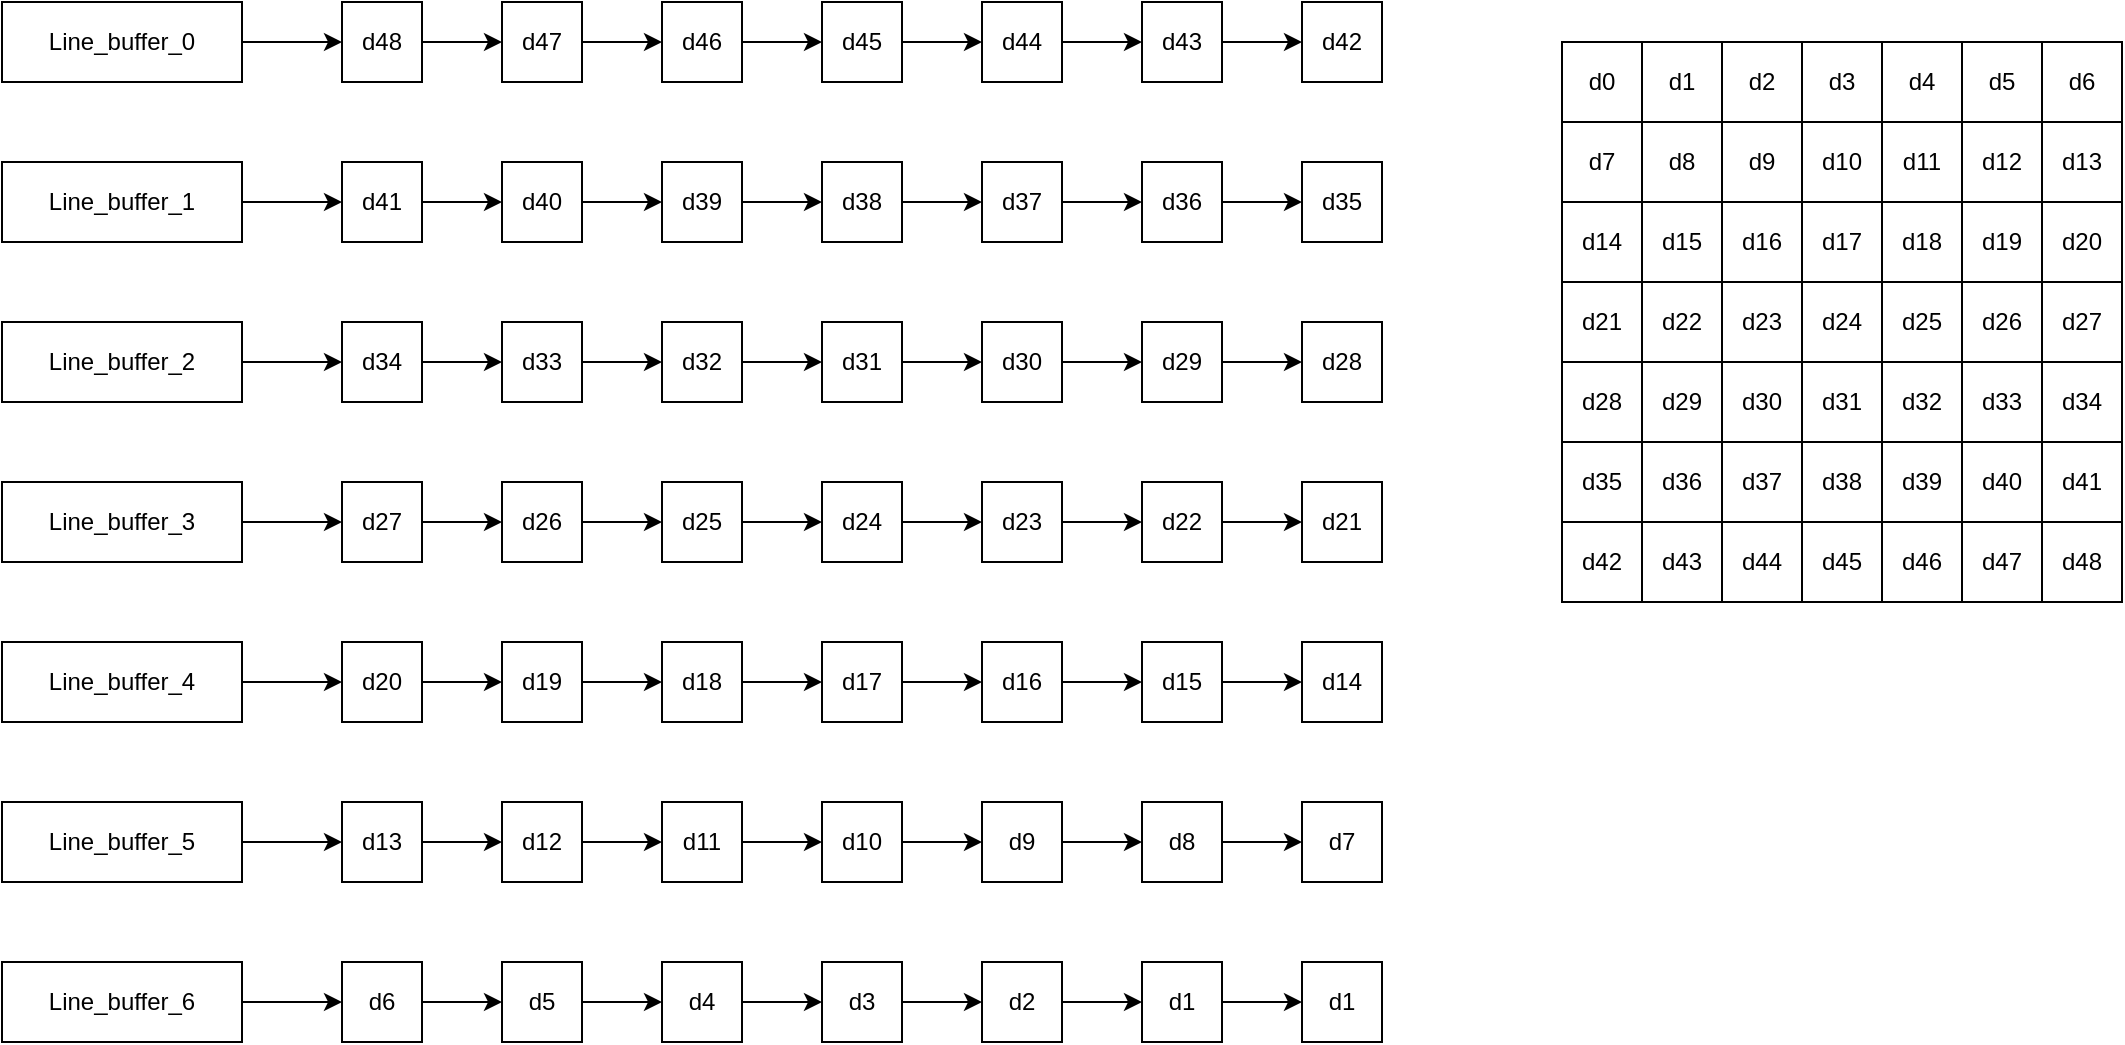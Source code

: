 <mxfile version="24.9.2">
  <diagram name="Page-1" id="skQ6Bqla_CH4Cx-famLH">
    <mxGraphModel dx="1686" dy="715" grid="1" gridSize="10" guides="1" tooltips="1" connect="1" arrows="1" fold="1" page="1" pageScale="1" pageWidth="850" pageHeight="1100" math="0" shadow="0">
      <root>
        <mxCell id="0" />
        <mxCell id="1" parent="0" />
        <mxCell id="QPa2e-_EbMcNQabbTF7_-1" value="Line_buffer_0" style="rounded=0;whiteSpace=wrap;html=1;" parent="1" vertex="1">
          <mxGeometry x="230" y="360" width="120" height="40" as="geometry" />
        </mxCell>
        <mxCell id="QPa2e-_EbMcNQabbTF7_-2" value="Line_buffer_1" style="rounded=0;whiteSpace=wrap;html=1;" parent="1" vertex="1">
          <mxGeometry x="230" y="440" width="120" height="40" as="geometry" />
        </mxCell>
        <mxCell id="QPa2e-_EbMcNQabbTF7_-40" value="d48" style="rounded=0;whiteSpace=wrap;html=1;" parent="1" vertex="1">
          <mxGeometry x="400" y="360" width="40" height="40" as="geometry" />
        </mxCell>
        <mxCell id="QPa2e-_EbMcNQabbTF7_-41" value="" style="endArrow=classic;html=1;rounded=0;exitX=1;exitY=0.5;exitDx=0;exitDy=0;" parent="1" source="QPa2e-_EbMcNQabbTF7_-40" edge="1">
          <mxGeometry width="50" height="50" relative="1" as="geometry">
            <mxPoint x="460" y="380" as="sourcePoint" />
            <mxPoint x="480" y="380" as="targetPoint" />
          </mxGeometry>
        </mxCell>
        <mxCell id="QPa2e-_EbMcNQabbTF7_-45" value="" style="endArrow=classic;html=1;rounded=0;exitX=1;exitY=0.5;exitDx=0;exitDy=0;entryX=0;entryY=0.5;entryDx=0;entryDy=0;" parent="1" source="QPa2e-_EbMcNQabbTF7_-1" target="QPa2e-_EbMcNQabbTF7_-40" edge="1">
          <mxGeometry width="50" height="50" relative="1" as="geometry">
            <mxPoint x="600" y="510" as="sourcePoint" />
            <mxPoint x="650" y="460" as="targetPoint" />
          </mxGeometry>
        </mxCell>
        <mxCell id="QPa2e-_EbMcNQabbTF7_-53" value="Line_buffer_2" style="rounded=0;whiteSpace=wrap;html=1;" parent="1" vertex="1">
          <mxGeometry x="230" y="520" width="120" height="40" as="geometry" />
        </mxCell>
        <mxCell id="QPa2e-_EbMcNQabbTF7_-60" value="Line_buffer_3" style="rounded=0;whiteSpace=wrap;html=1;" parent="1" vertex="1">
          <mxGeometry x="230" y="600" width="120" height="40" as="geometry" />
        </mxCell>
        <mxCell id="QPa2e-_EbMcNQabbTF7_-74" value="Line_buffer_4" style="rounded=0;whiteSpace=wrap;html=1;" parent="1" vertex="1">
          <mxGeometry x="230" y="680" width="120" height="40" as="geometry" />
        </mxCell>
        <mxCell id="QPa2e-_EbMcNQabbTF7_-81" value="Line_buffer_5" style="rounded=0;whiteSpace=wrap;html=1;" parent="1" vertex="1">
          <mxGeometry x="230" y="760" width="120" height="40" as="geometry" />
        </mxCell>
        <mxCell id="QPa2e-_EbMcNQabbTF7_-88" value="Line_buffer_6" style="rounded=0;whiteSpace=wrap;html=1;" parent="1" vertex="1">
          <mxGeometry x="230" y="840" width="120" height="40" as="geometry" />
        </mxCell>
        <mxCell id="QPa2e-_EbMcNQabbTF7_-102" value="d47" style="rounded=0;whiteSpace=wrap;html=1;" parent="1" vertex="1">
          <mxGeometry x="480" y="360" width="40" height="40" as="geometry" />
        </mxCell>
        <mxCell id="QPa2e-_EbMcNQabbTF7_-103" value="" style="endArrow=classic;html=1;rounded=0;exitX=1;exitY=0.5;exitDx=0;exitDy=0;" parent="1" edge="1">
          <mxGeometry width="50" height="50" relative="1" as="geometry">
            <mxPoint x="520" y="380" as="sourcePoint" />
            <mxPoint x="560" y="380" as="targetPoint" />
          </mxGeometry>
        </mxCell>
        <mxCell id="QPa2e-_EbMcNQabbTF7_-104" value="d46" style="rounded=0;whiteSpace=wrap;html=1;" parent="1" vertex="1">
          <mxGeometry x="560" y="360" width="40" height="40" as="geometry" />
        </mxCell>
        <mxCell id="QPa2e-_EbMcNQabbTF7_-107" value="" style="endArrow=classic;html=1;rounded=0;exitX=1;exitY=0.5;exitDx=0;exitDy=0;" parent="1" edge="1">
          <mxGeometry width="50" height="50" relative="1" as="geometry">
            <mxPoint x="600" y="380" as="sourcePoint" />
            <mxPoint x="640" y="380" as="targetPoint" />
          </mxGeometry>
        </mxCell>
        <mxCell id="QPa2e-_EbMcNQabbTF7_-108" value="d45" style="rounded=0;whiteSpace=wrap;html=1;" parent="1" vertex="1">
          <mxGeometry x="640" y="360" width="40" height="40" as="geometry" />
        </mxCell>
        <mxCell id="QPa2e-_EbMcNQabbTF7_-109" value="" style="endArrow=classic;html=1;rounded=0;exitX=1;exitY=0.5;exitDx=0;exitDy=0;" parent="1" edge="1">
          <mxGeometry width="50" height="50" relative="1" as="geometry">
            <mxPoint x="680" y="380" as="sourcePoint" />
            <mxPoint x="720" y="380" as="targetPoint" />
          </mxGeometry>
        </mxCell>
        <mxCell id="QPa2e-_EbMcNQabbTF7_-110" value="d44" style="rounded=0;whiteSpace=wrap;html=1;" parent="1" vertex="1">
          <mxGeometry x="720" y="360" width="40" height="40" as="geometry" />
        </mxCell>
        <mxCell id="QPa2e-_EbMcNQabbTF7_-111" value="" style="endArrow=classic;html=1;rounded=0;exitX=1;exitY=0.5;exitDx=0;exitDy=0;" parent="1" edge="1">
          <mxGeometry width="50" height="50" relative="1" as="geometry">
            <mxPoint x="760" y="380" as="sourcePoint" />
            <mxPoint x="800" y="380" as="targetPoint" />
          </mxGeometry>
        </mxCell>
        <mxCell id="QPa2e-_EbMcNQabbTF7_-112" value="d43" style="rounded=0;whiteSpace=wrap;html=1;" parent="1" vertex="1">
          <mxGeometry x="800" y="360" width="40" height="40" as="geometry" />
        </mxCell>
        <mxCell id="QPa2e-_EbMcNQabbTF7_-113" value="" style="endArrow=classic;html=1;rounded=0;exitX=1;exitY=0.5;exitDx=0;exitDy=0;" parent="1" edge="1">
          <mxGeometry width="50" height="50" relative="1" as="geometry">
            <mxPoint x="840" y="380" as="sourcePoint" />
            <mxPoint x="880" y="380" as="targetPoint" />
          </mxGeometry>
        </mxCell>
        <mxCell id="QPa2e-_EbMcNQabbTF7_-114" value="d42" style="rounded=0;whiteSpace=wrap;html=1;" parent="1" vertex="1">
          <mxGeometry x="880" y="360" width="40" height="40" as="geometry" />
        </mxCell>
        <mxCell id="QPa2e-_EbMcNQabbTF7_-117" value="d41" style="rounded=0;whiteSpace=wrap;html=1;" parent="1" vertex="1">
          <mxGeometry x="400" y="440" width="40" height="40" as="geometry" />
        </mxCell>
        <mxCell id="QPa2e-_EbMcNQabbTF7_-118" value="" style="endArrow=classic;html=1;rounded=0;exitX=1;exitY=0.5;exitDx=0;exitDy=0;" parent="1" source="QPa2e-_EbMcNQabbTF7_-117" edge="1">
          <mxGeometry width="50" height="50" relative="1" as="geometry">
            <mxPoint x="460" y="460" as="sourcePoint" />
            <mxPoint x="480" y="460" as="targetPoint" />
          </mxGeometry>
        </mxCell>
        <mxCell id="QPa2e-_EbMcNQabbTF7_-119" value="" style="endArrow=classic;html=1;rounded=0;exitX=1;exitY=0.5;exitDx=0;exitDy=0;entryX=0;entryY=0.5;entryDx=0;entryDy=0;" parent="1" target="QPa2e-_EbMcNQabbTF7_-117" edge="1">
          <mxGeometry width="50" height="50" relative="1" as="geometry">
            <mxPoint x="350" y="460" as="sourcePoint" />
            <mxPoint x="650" y="540" as="targetPoint" />
          </mxGeometry>
        </mxCell>
        <mxCell id="QPa2e-_EbMcNQabbTF7_-120" value="d40" style="rounded=0;whiteSpace=wrap;html=1;" parent="1" vertex="1">
          <mxGeometry x="480" y="440" width="40" height="40" as="geometry" />
        </mxCell>
        <mxCell id="QPa2e-_EbMcNQabbTF7_-121" value="" style="endArrow=classic;html=1;rounded=0;exitX=1;exitY=0.5;exitDx=0;exitDy=0;" parent="1" edge="1">
          <mxGeometry width="50" height="50" relative="1" as="geometry">
            <mxPoint x="520" y="460" as="sourcePoint" />
            <mxPoint x="560" y="460" as="targetPoint" />
          </mxGeometry>
        </mxCell>
        <mxCell id="QPa2e-_EbMcNQabbTF7_-122" value="d39" style="rounded=0;whiteSpace=wrap;html=1;" parent="1" vertex="1">
          <mxGeometry x="560" y="440" width="40" height="40" as="geometry" />
        </mxCell>
        <mxCell id="QPa2e-_EbMcNQabbTF7_-123" value="" style="endArrow=classic;html=1;rounded=0;exitX=1;exitY=0.5;exitDx=0;exitDy=0;" parent="1" edge="1">
          <mxGeometry width="50" height="50" relative="1" as="geometry">
            <mxPoint x="600" y="460" as="sourcePoint" />
            <mxPoint x="640" y="460" as="targetPoint" />
          </mxGeometry>
        </mxCell>
        <mxCell id="QPa2e-_EbMcNQabbTF7_-124" value="d38" style="rounded=0;whiteSpace=wrap;html=1;" parent="1" vertex="1">
          <mxGeometry x="640" y="440" width="40" height="40" as="geometry" />
        </mxCell>
        <mxCell id="QPa2e-_EbMcNQabbTF7_-125" value="" style="endArrow=classic;html=1;rounded=0;exitX=1;exitY=0.5;exitDx=0;exitDy=0;" parent="1" edge="1">
          <mxGeometry width="50" height="50" relative="1" as="geometry">
            <mxPoint x="680" y="460" as="sourcePoint" />
            <mxPoint x="720" y="460" as="targetPoint" />
          </mxGeometry>
        </mxCell>
        <mxCell id="QPa2e-_EbMcNQabbTF7_-126" value="d37" style="rounded=0;whiteSpace=wrap;html=1;" parent="1" vertex="1">
          <mxGeometry x="720" y="440" width="40" height="40" as="geometry" />
        </mxCell>
        <mxCell id="QPa2e-_EbMcNQabbTF7_-127" value="" style="endArrow=classic;html=1;rounded=0;exitX=1;exitY=0.5;exitDx=0;exitDy=0;" parent="1" edge="1">
          <mxGeometry width="50" height="50" relative="1" as="geometry">
            <mxPoint x="760" y="460" as="sourcePoint" />
            <mxPoint x="800" y="460" as="targetPoint" />
          </mxGeometry>
        </mxCell>
        <mxCell id="QPa2e-_EbMcNQabbTF7_-128" value="d36" style="rounded=0;whiteSpace=wrap;html=1;" parent="1" vertex="1">
          <mxGeometry x="800" y="440" width="40" height="40" as="geometry" />
        </mxCell>
        <mxCell id="QPa2e-_EbMcNQabbTF7_-129" value="" style="endArrow=classic;html=1;rounded=0;exitX=1;exitY=0.5;exitDx=0;exitDy=0;" parent="1" edge="1">
          <mxGeometry width="50" height="50" relative="1" as="geometry">
            <mxPoint x="840" y="460" as="sourcePoint" />
            <mxPoint x="880" y="460" as="targetPoint" />
          </mxGeometry>
        </mxCell>
        <mxCell id="QPa2e-_EbMcNQabbTF7_-130" value="d35" style="rounded=0;whiteSpace=wrap;html=1;" parent="1" vertex="1">
          <mxGeometry x="880" y="440" width="40" height="40" as="geometry" />
        </mxCell>
        <mxCell id="QPa2e-_EbMcNQabbTF7_-131" value="d34" style="rounded=0;whiteSpace=wrap;html=1;" parent="1" vertex="1">
          <mxGeometry x="400" y="520" width="40" height="40" as="geometry" />
        </mxCell>
        <mxCell id="QPa2e-_EbMcNQabbTF7_-132" value="" style="endArrow=classic;html=1;rounded=0;exitX=1;exitY=0.5;exitDx=0;exitDy=0;" parent="1" source="QPa2e-_EbMcNQabbTF7_-131" edge="1">
          <mxGeometry width="50" height="50" relative="1" as="geometry">
            <mxPoint x="460" y="540" as="sourcePoint" />
            <mxPoint x="480" y="540" as="targetPoint" />
          </mxGeometry>
        </mxCell>
        <mxCell id="QPa2e-_EbMcNQabbTF7_-133" value="" style="endArrow=classic;html=1;rounded=0;exitX=1;exitY=0.5;exitDx=0;exitDy=0;entryX=0;entryY=0.5;entryDx=0;entryDy=0;" parent="1" target="QPa2e-_EbMcNQabbTF7_-131" edge="1">
          <mxGeometry width="50" height="50" relative="1" as="geometry">
            <mxPoint x="350" y="540" as="sourcePoint" />
            <mxPoint x="650" y="620" as="targetPoint" />
          </mxGeometry>
        </mxCell>
        <mxCell id="QPa2e-_EbMcNQabbTF7_-134" value="d33" style="rounded=0;whiteSpace=wrap;html=1;" parent="1" vertex="1">
          <mxGeometry x="480" y="520" width="40" height="40" as="geometry" />
        </mxCell>
        <mxCell id="QPa2e-_EbMcNQabbTF7_-135" value="" style="endArrow=classic;html=1;rounded=0;exitX=1;exitY=0.5;exitDx=0;exitDy=0;" parent="1" edge="1">
          <mxGeometry width="50" height="50" relative="1" as="geometry">
            <mxPoint x="520" y="540" as="sourcePoint" />
            <mxPoint x="560" y="540" as="targetPoint" />
          </mxGeometry>
        </mxCell>
        <mxCell id="QPa2e-_EbMcNQabbTF7_-136" value="d32" style="rounded=0;whiteSpace=wrap;html=1;" parent="1" vertex="1">
          <mxGeometry x="560" y="520" width="40" height="40" as="geometry" />
        </mxCell>
        <mxCell id="QPa2e-_EbMcNQabbTF7_-137" value="" style="endArrow=classic;html=1;rounded=0;exitX=1;exitY=0.5;exitDx=0;exitDy=0;" parent="1" edge="1">
          <mxGeometry width="50" height="50" relative="1" as="geometry">
            <mxPoint x="600" y="540" as="sourcePoint" />
            <mxPoint x="640" y="540" as="targetPoint" />
          </mxGeometry>
        </mxCell>
        <mxCell id="QPa2e-_EbMcNQabbTF7_-138" value="d31" style="rounded=0;whiteSpace=wrap;html=1;" parent="1" vertex="1">
          <mxGeometry x="640" y="520" width="40" height="40" as="geometry" />
        </mxCell>
        <mxCell id="QPa2e-_EbMcNQabbTF7_-139" value="" style="endArrow=classic;html=1;rounded=0;exitX=1;exitY=0.5;exitDx=0;exitDy=0;" parent="1" edge="1">
          <mxGeometry width="50" height="50" relative="1" as="geometry">
            <mxPoint x="680" y="540" as="sourcePoint" />
            <mxPoint x="720" y="540" as="targetPoint" />
          </mxGeometry>
        </mxCell>
        <mxCell id="QPa2e-_EbMcNQabbTF7_-140" value="d30" style="rounded=0;whiteSpace=wrap;html=1;" parent="1" vertex="1">
          <mxGeometry x="720" y="520" width="40" height="40" as="geometry" />
        </mxCell>
        <mxCell id="QPa2e-_EbMcNQabbTF7_-141" value="" style="endArrow=classic;html=1;rounded=0;exitX=1;exitY=0.5;exitDx=0;exitDy=0;" parent="1" edge="1">
          <mxGeometry width="50" height="50" relative="1" as="geometry">
            <mxPoint x="760" y="540" as="sourcePoint" />
            <mxPoint x="800" y="540" as="targetPoint" />
          </mxGeometry>
        </mxCell>
        <mxCell id="QPa2e-_EbMcNQabbTF7_-142" value="d29" style="rounded=0;whiteSpace=wrap;html=1;" parent="1" vertex="1">
          <mxGeometry x="800" y="520" width="40" height="40" as="geometry" />
        </mxCell>
        <mxCell id="QPa2e-_EbMcNQabbTF7_-143" value="" style="endArrow=classic;html=1;rounded=0;exitX=1;exitY=0.5;exitDx=0;exitDy=0;" parent="1" edge="1">
          <mxGeometry width="50" height="50" relative="1" as="geometry">
            <mxPoint x="840" y="540" as="sourcePoint" />
            <mxPoint x="880" y="540" as="targetPoint" />
          </mxGeometry>
        </mxCell>
        <mxCell id="QPa2e-_EbMcNQabbTF7_-144" value="d28" style="rounded=0;whiteSpace=wrap;html=1;" parent="1" vertex="1">
          <mxGeometry x="880" y="520" width="40" height="40" as="geometry" />
        </mxCell>
        <mxCell id="QPa2e-_EbMcNQabbTF7_-145" value="d27" style="rounded=0;whiteSpace=wrap;html=1;" parent="1" vertex="1">
          <mxGeometry x="400" y="600" width="40" height="40" as="geometry" />
        </mxCell>
        <mxCell id="QPa2e-_EbMcNQabbTF7_-146" value="" style="endArrow=classic;html=1;rounded=0;exitX=1;exitY=0.5;exitDx=0;exitDy=0;" parent="1" source="QPa2e-_EbMcNQabbTF7_-145" edge="1">
          <mxGeometry width="50" height="50" relative="1" as="geometry">
            <mxPoint x="460" y="620" as="sourcePoint" />
            <mxPoint x="480" y="620" as="targetPoint" />
          </mxGeometry>
        </mxCell>
        <mxCell id="QPa2e-_EbMcNQabbTF7_-147" value="" style="endArrow=classic;html=1;rounded=0;exitX=1;exitY=0.5;exitDx=0;exitDy=0;entryX=0;entryY=0.5;entryDx=0;entryDy=0;" parent="1" target="QPa2e-_EbMcNQabbTF7_-145" edge="1">
          <mxGeometry width="50" height="50" relative="1" as="geometry">
            <mxPoint x="350" y="620" as="sourcePoint" />
            <mxPoint x="650" y="700" as="targetPoint" />
          </mxGeometry>
        </mxCell>
        <mxCell id="QPa2e-_EbMcNQabbTF7_-148" value="d26" style="rounded=0;whiteSpace=wrap;html=1;" parent="1" vertex="1">
          <mxGeometry x="480" y="600" width="40" height="40" as="geometry" />
        </mxCell>
        <mxCell id="QPa2e-_EbMcNQabbTF7_-149" value="" style="endArrow=classic;html=1;rounded=0;exitX=1;exitY=0.5;exitDx=0;exitDy=0;" parent="1" edge="1">
          <mxGeometry width="50" height="50" relative="1" as="geometry">
            <mxPoint x="520" y="620" as="sourcePoint" />
            <mxPoint x="560" y="620" as="targetPoint" />
          </mxGeometry>
        </mxCell>
        <mxCell id="QPa2e-_EbMcNQabbTF7_-150" value="d25" style="rounded=0;whiteSpace=wrap;html=1;" parent="1" vertex="1">
          <mxGeometry x="560" y="600" width="40" height="40" as="geometry" />
        </mxCell>
        <mxCell id="QPa2e-_EbMcNQabbTF7_-151" value="" style="endArrow=classic;html=1;rounded=0;exitX=1;exitY=0.5;exitDx=0;exitDy=0;" parent="1" edge="1">
          <mxGeometry width="50" height="50" relative="1" as="geometry">
            <mxPoint x="600" y="620" as="sourcePoint" />
            <mxPoint x="640" y="620" as="targetPoint" />
          </mxGeometry>
        </mxCell>
        <mxCell id="QPa2e-_EbMcNQabbTF7_-152" value="d24" style="rounded=0;whiteSpace=wrap;html=1;" parent="1" vertex="1">
          <mxGeometry x="640" y="600" width="40" height="40" as="geometry" />
        </mxCell>
        <mxCell id="QPa2e-_EbMcNQabbTF7_-153" value="" style="endArrow=classic;html=1;rounded=0;exitX=1;exitY=0.5;exitDx=0;exitDy=0;" parent="1" edge="1">
          <mxGeometry width="50" height="50" relative="1" as="geometry">
            <mxPoint x="680" y="620" as="sourcePoint" />
            <mxPoint x="720" y="620" as="targetPoint" />
          </mxGeometry>
        </mxCell>
        <mxCell id="QPa2e-_EbMcNQabbTF7_-154" value="d23" style="rounded=0;whiteSpace=wrap;html=1;" parent="1" vertex="1">
          <mxGeometry x="720" y="600" width="40" height="40" as="geometry" />
        </mxCell>
        <mxCell id="QPa2e-_EbMcNQabbTF7_-155" value="" style="endArrow=classic;html=1;rounded=0;exitX=1;exitY=0.5;exitDx=0;exitDy=0;" parent="1" edge="1">
          <mxGeometry width="50" height="50" relative="1" as="geometry">
            <mxPoint x="760" y="620" as="sourcePoint" />
            <mxPoint x="800" y="620" as="targetPoint" />
          </mxGeometry>
        </mxCell>
        <mxCell id="QPa2e-_EbMcNQabbTF7_-156" value="d22" style="rounded=0;whiteSpace=wrap;html=1;" parent="1" vertex="1">
          <mxGeometry x="800" y="600" width="40" height="40" as="geometry" />
        </mxCell>
        <mxCell id="QPa2e-_EbMcNQabbTF7_-157" value="" style="endArrow=classic;html=1;rounded=0;exitX=1;exitY=0.5;exitDx=0;exitDy=0;" parent="1" edge="1">
          <mxGeometry width="50" height="50" relative="1" as="geometry">
            <mxPoint x="840" y="620" as="sourcePoint" />
            <mxPoint x="880" y="620" as="targetPoint" />
          </mxGeometry>
        </mxCell>
        <mxCell id="QPa2e-_EbMcNQabbTF7_-158" value="d21" style="rounded=0;whiteSpace=wrap;html=1;" parent="1" vertex="1">
          <mxGeometry x="880" y="600" width="40" height="40" as="geometry" />
        </mxCell>
        <mxCell id="QPa2e-_EbMcNQabbTF7_-159" value="d20" style="rounded=0;whiteSpace=wrap;html=1;" parent="1" vertex="1">
          <mxGeometry x="400" y="680" width="40" height="40" as="geometry" />
        </mxCell>
        <mxCell id="QPa2e-_EbMcNQabbTF7_-160" value="" style="endArrow=classic;html=1;rounded=0;exitX=1;exitY=0.5;exitDx=0;exitDy=0;" parent="1" source="QPa2e-_EbMcNQabbTF7_-159" edge="1">
          <mxGeometry width="50" height="50" relative="1" as="geometry">
            <mxPoint x="460" y="700" as="sourcePoint" />
            <mxPoint x="480" y="700" as="targetPoint" />
          </mxGeometry>
        </mxCell>
        <mxCell id="QPa2e-_EbMcNQabbTF7_-161" value="" style="endArrow=classic;html=1;rounded=0;exitX=1;exitY=0.5;exitDx=0;exitDy=0;entryX=0;entryY=0.5;entryDx=0;entryDy=0;" parent="1" target="QPa2e-_EbMcNQabbTF7_-159" edge="1">
          <mxGeometry width="50" height="50" relative="1" as="geometry">
            <mxPoint x="350" y="700" as="sourcePoint" />
            <mxPoint x="650" y="780" as="targetPoint" />
          </mxGeometry>
        </mxCell>
        <mxCell id="QPa2e-_EbMcNQabbTF7_-162" value="d19" style="rounded=0;whiteSpace=wrap;html=1;" parent="1" vertex="1">
          <mxGeometry x="480" y="680" width="40" height="40" as="geometry" />
        </mxCell>
        <mxCell id="QPa2e-_EbMcNQabbTF7_-163" value="" style="endArrow=classic;html=1;rounded=0;exitX=1;exitY=0.5;exitDx=0;exitDy=0;" parent="1" edge="1">
          <mxGeometry width="50" height="50" relative="1" as="geometry">
            <mxPoint x="520" y="700" as="sourcePoint" />
            <mxPoint x="560" y="700" as="targetPoint" />
          </mxGeometry>
        </mxCell>
        <mxCell id="QPa2e-_EbMcNQabbTF7_-164" value="d18" style="rounded=0;whiteSpace=wrap;html=1;" parent="1" vertex="1">
          <mxGeometry x="560" y="680" width="40" height="40" as="geometry" />
        </mxCell>
        <mxCell id="QPa2e-_EbMcNQabbTF7_-165" value="" style="endArrow=classic;html=1;rounded=0;exitX=1;exitY=0.5;exitDx=0;exitDy=0;" parent="1" edge="1">
          <mxGeometry width="50" height="50" relative="1" as="geometry">
            <mxPoint x="600" y="700" as="sourcePoint" />
            <mxPoint x="640" y="700" as="targetPoint" />
          </mxGeometry>
        </mxCell>
        <mxCell id="QPa2e-_EbMcNQabbTF7_-166" value="d17" style="rounded=0;whiteSpace=wrap;html=1;" parent="1" vertex="1">
          <mxGeometry x="640" y="680" width="40" height="40" as="geometry" />
        </mxCell>
        <mxCell id="QPa2e-_EbMcNQabbTF7_-167" value="" style="endArrow=classic;html=1;rounded=0;exitX=1;exitY=0.5;exitDx=0;exitDy=0;" parent="1" edge="1">
          <mxGeometry width="50" height="50" relative="1" as="geometry">
            <mxPoint x="680" y="700" as="sourcePoint" />
            <mxPoint x="720" y="700" as="targetPoint" />
          </mxGeometry>
        </mxCell>
        <mxCell id="QPa2e-_EbMcNQabbTF7_-168" value="d16" style="rounded=0;whiteSpace=wrap;html=1;" parent="1" vertex="1">
          <mxGeometry x="720" y="680" width="40" height="40" as="geometry" />
        </mxCell>
        <mxCell id="QPa2e-_EbMcNQabbTF7_-169" value="" style="endArrow=classic;html=1;rounded=0;exitX=1;exitY=0.5;exitDx=0;exitDy=0;" parent="1" edge="1">
          <mxGeometry width="50" height="50" relative="1" as="geometry">
            <mxPoint x="760" y="700" as="sourcePoint" />
            <mxPoint x="800" y="700" as="targetPoint" />
          </mxGeometry>
        </mxCell>
        <mxCell id="QPa2e-_EbMcNQabbTF7_-170" value="d15" style="rounded=0;whiteSpace=wrap;html=1;" parent="1" vertex="1">
          <mxGeometry x="800" y="680" width="40" height="40" as="geometry" />
        </mxCell>
        <mxCell id="QPa2e-_EbMcNQabbTF7_-171" value="" style="endArrow=classic;html=1;rounded=0;exitX=1;exitY=0.5;exitDx=0;exitDy=0;" parent="1" edge="1">
          <mxGeometry width="50" height="50" relative="1" as="geometry">
            <mxPoint x="840" y="700" as="sourcePoint" />
            <mxPoint x="880" y="700" as="targetPoint" />
          </mxGeometry>
        </mxCell>
        <mxCell id="QPa2e-_EbMcNQabbTF7_-172" value="d14" style="rounded=0;whiteSpace=wrap;html=1;" parent="1" vertex="1">
          <mxGeometry x="880" y="680" width="40" height="40" as="geometry" />
        </mxCell>
        <mxCell id="QPa2e-_EbMcNQabbTF7_-173" value="d13" style="rounded=0;whiteSpace=wrap;html=1;" parent="1" vertex="1">
          <mxGeometry x="400" y="760" width="40" height="40" as="geometry" />
        </mxCell>
        <mxCell id="QPa2e-_EbMcNQabbTF7_-174" value="" style="endArrow=classic;html=1;rounded=0;exitX=1;exitY=0.5;exitDx=0;exitDy=0;" parent="1" source="QPa2e-_EbMcNQabbTF7_-173" edge="1">
          <mxGeometry width="50" height="50" relative="1" as="geometry">
            <mxPoint x="460" y="780" as="sourcePoint" />
            <mxPoint x="480" y="780" as="targetPoint" />
          </mxGeometry>
        </mxCell>
        <mxCell id="QPa2e-_EbMcNQabbTF7_-175" value="" style="endArrow=classic;html=1;rounded=0;exitX=1;exitY=0.5;exitDx=0;exitDy=0;entryX=0;entryY=0.5;entryDx=0;entryDy=0;" parent="1" target="QPa2e-_EbMcNQabbTF7_-173" edge="1">
          <mxGeometry width="50" height="50" relative="1" as="geometry">
            <mxPoint x="350" y="780" as="sourcePoint" />
            <mxPoint x="650" y="860" as="targetPoint" />
          </mxGeometry>
        </mxCell>
        <mxCell id="QPa2e-_EbMcNQabbTF7_-176" value="d12" style="rounded=0;whiteSpace=wrap;html=1;" parent="1" vertex="1">
          <mxGeometry x="480" y="760" width="40" height="40" as="geometry" />
        </mxCell>
        <mxCell id="QPa2e-_EbMcNQabbTF7_-177" value="" style="endArrow=classic;html=1;rounded=0;exitX=1;exitY=0.5;exitDx=0;exitDy=0;" parent="1" edge="1">
          <mxGeometry width="50" height="50" relative="1" as="geometry">
            <mxPoint x="520" y="780" as="sourcePoint" />
            <mxPoint x="560" y="780" as="targetPoint" />
          </mxGeometry>
        </mxCell>
        <mxCell id="QPa2e-_EbMcNQabbTF7_-178" value="d11" style="rounded=0;whiteSpace=wrap;html=1;" parent="1" vertex="1">
          <mxGeometry x="560" y="760" width="40" height="40" as="geometry" />
        </mxCell>
        <mxCell id="QPa2e-_EbMcNQabbTF7_-179" value="" style="endArrow=classic;html=1;rounded=0;exitX=1;exitY=0.5;exitDx=0;exitDy=0;" parent="1" edge="1">
          <mxGeometry width="50" height="50" relative="1" as="geometry">
            <mxPoint x="600" y="780" as="sourcePoint" />
            <mxPoint x="640" y="780" as="targetPoint" />
          </mxGeometry>
        </mxCell>
        <mxCell id="QPa2e-_EbMcNQabbTF7_-180" value="d10" style="rounded=0;whiteSpace=wrap;html=1;" parent="1" vertex="1">
          <mxGeometry x="640" y="760" width="40" height="40" as="geometry" />
        </mxCell>
        <mxCell id="QPa2e-_EbMcNQabbTF7_-181" value="" style="endArrow=classic;html=1;rounded=0;exitX=1;exitY=0.5;exitDx=0;exitDy=0;" parent="1" edge="1">
          <mxGeometry width="50" height="50" relative="1" as="geometry">
            <mxPoint x="680" y="780" as="sourcePoint" />
            <mxPoint x="720" y="780" as="targetPoint" />
          </mxGeometry>
        </mxCell>
        <mxCell id="QPa2e-_EbMcNQabbTF7_-182" value="d9" style="rounded=0;whiteSpace=wrap;html=1;" parent="1" vertex="1">
          <mxGeometry x="720" y="760" width="40" height="40" as="geometry" />
        </mxCell>
        <mxCell id="QPa2e-_EbMcNQabbTF7_-183" value="" style="endArrow=classic;html=1;rounded=0;exitX=1;exitY=0.5;exitDx=0;exitDy=0;" parent="1" edge="1">
          <mxGeometry width="50" height="50" relative="1" as="geometry">
            <mxPoint x="760" y="780" as="sourcePoint" />
            <mxPoint x="800" y="780" as="targetPoint" />
          </mxGeometry>
        </mxCell>
        <mxCell id="QPa2e-_EbMcNQabbTF7_-184" value="d8" style="rounded=0;whiteSpace=wrap;html=1;" parent="1" vertex="1">
          <mxGeometry x="800" y="760" width="40" height="40" as="geometry" />
        </mxCell>
        <mxCell id="QPa2e-_EbMcNQabbTF7_-185" value="" style="endArrow=classic;html=1;rounded=0;exitX=1;exitY=0.5;exitDx=0;exitDy=0;" parent="1" edge="1">
          <mxGeometry width="50" height="50" relative="1" as="geometry">
            <mxPoint x="840" y="780" as="sourcePoint" />
            <mxPoint x="880" y="780" as="targetPoint" />
          </mxGeometry>
        </mxCell>
        <mxCell id="QPa2e-_EbMcNQabbTF7_-186" value="d7" style="rounded=0;whiteSpace=wrap;html=1;" parent="1" vertex="1">
          <mxGeometry x="880" y="760" width="40" height="40" as="geometry" />
        </mxCell>
        <mxCell id="QPa2e-_EbMcNQabbTF7_-187" value="d6" style="rounded=0;whiteSpace=wrap;html=1;" parent="1" vertex="1">
          <mxGeometry x="400" y="840" width="40" height="40" as="geometry" />
        </mxCell>
        <mxCell id="QPa2e-_EbMcNQabbTF7_-188" value="" style="endArrow=classic;html=1;rounded=0;exitX=1;exitY=0.5;exitDx=0;exitDy=0;" parent="1" source="QPa2e-_EbMcNQabbTF7_-187" edge="1">
          <mxGeometry width="50" height="50" relative="1" as="geometry">
            <mxPoint x="460" y="860" as="sourcePoint" />
            <mxPoint x="480" y="860" as="targetPoint" />
          </mxGeometry>
        </mxCell>
        <mxCell id="QPa2e-_EbMcNQabbTF7_-189" value="" style="endArrow=classic;html=1;rounded=0;exitX=1;exitY=0.5;exitDx=0;exitDy=0;entryX=0;entryY=0.5;entryDx=0;entryDy=0;" parent="1" target="QPa2e-_EbMcNQabbTF7_-187" edge="1">
          <mxGeometry width="50" height="50" relative="1" as="geometry">
            <mxPoint x="350" y="860" as="sourcePoint" />
            <mxPoint x="650" y="940" as="targetPoint" />
          </mxGeometry>
        </mxCell>
        <mxCell id="QPa2e-_EbMcNQabbTF7_-190" value="d5" style="rounded=0;whiteSpace=wrap;html=1;" parent="1" vertex="1">
          <mxGeometry x="480" y="840" width="40" height="40" as="geometry" />
        </mxCell>
        <mxCell id="QPa2e-_EbMcNQabbTF7_-191" value="" style="endArrow=classic;html=1;rounded=0;exitX=1;exitY=0.5;exitDx=0;exitDy=0;" parent="1" edge="1">
          <mxGeometry width="50" height="50" relative="1" as="geometry">
            <mxPoint x="520" y="860" as="sourcePoint" />
            <mxPoint x="560" y="860" as="targetPoint" />
          </mxGeometry>
        </mxCell>
        <mxCell id="QPa2e-_EbMcNQabbTF7_-192" value="d4" style="rounded=0;whiteSpace=wrap;html=1;" parent="1" vertex="1">
          <mxGeometry x="560" y="840" width="40" height="40" as="geometry" />
        </mxCell>
        <mxCell id="QPa2e-_EbMcNQabbTF7_-193" value="" style="endArrow=classic;html=1;rounded=0;exitX=1;exitY=0.5;exitDx=0;exitDy=0;" parent="1" edge="1">
          <mxGeometry width="50" height="50" relative="1" as="geometry">
            <mxPoint x="600" y="860" as="sourcePoint" />
            <mxPoint x="640" y="860" as="targetPoint" />
          </mxGeometry>
        </mxCell>
        <mxCell id="QPa2e-_EbMcNQabbTF7_-194" value="d3" style="rounded=0;whiteSpace=wrap;html=1;" parent="1" vertex="1">
          <mxGeometry x="640" y="840" width="40" height="40" as="geometry" />
        </mxCell>
        <mxCell id="QPa2e-_EbMcNQabbTF7_-195" value="" style="endArrow=classic;html=1;rounded=0;exitX=1;exitY=0.5;exitDx=0;exitDy=0;" parent="1" edge="1">
          <mxGeometry width="50" height="50" relative="1" as="geometry">
            <mxPoint x="680" y="860" as="sourcePoint" />
            <mxPoint x="720" y="860" as="targetPoint" />
          </mxGeometry>
        </mxCell>
        <mxCell id="QPa2e-_EbMcNQabbTF7_-196" value="d2" style="rounded=0;whiteSpace=wrap;html=1;" parent="1" vertex="1">
          <mxGeometry x="720" y="840" width="40" height="40" as="geometry" />
        </mxCell>
        <mxCell id="QPa2e-_EbMcNQabbTF7_-197" value="" style="endArrow=classic;html=1;rounded=0;exitX=1;exitY=0.5;exitDx=0;exitDy=0;" parent="1" edge="1">
          <mxGeometry width="50" height="50" relative="1" as="geometry">
            <mxPoint x="760" y="860" as="sourcePoint" />
            <mxPoint x="800" y="860" as="targetPoint" />
          </mxGeometry>
        </mxCell>
        <mxCell id="QPa2e-_EbMcNQabbTF7_-198" value="d1" style="rounded=0;whiteSpace=wrap;html=1;" parent="1" vertex="1">
          <mxGeometry x="800" y="840" width="40" height="40" as="geometry" />
        </mxCell>
        <mxCell id="QPa2e-_EbMcNQabbTF7_-199" value="" style="endArrow=classic;html=1;rounded=0;exitX=1;exitY=0.5;exitDx=0;exitDy=0;" parent="1" edge="1">
          <mxGeometry width="50" height="50" relative="1" as="geometry">
            <mxPoint x="840" y="860" as="sourcePoint" />
            <mxPoint x="880" y="860" as="targetPoint" />
          </mxGeometry>
        </mxCell>
        <mxCell id="QPa2e-_EbMcNQabbTF7_-200" value="d1" style="rounded=0;whiteSpace=wrap;html=1;" parent="1" vertex="1">
          <mxGeometry x="880" y="840" width="40" height="40" as="geometry" />
        </mxCell>
        <mxCell id="9oq79Bdc62THOU5HDjCZ-1" value="d0" style="rounded=0;whiteSpace=wrap;html=1;container=0;" vertex="1" parent="1">
          <mxGeometry x="1010" y="380" width="40" height="40" as="geometry" />
        </mxCell>
        <mxCell id="9oq79Bdc62THOU5HDjCZ-2" value="d1" style="rounded=0;whiteSpace=wrap;html=1;container=0;" vertex="1" parent="1">
          <mxGeometry x="1050" y="380" width="40" height="40" as="geometry" />
        </mxCell>
        <mxCell id="9oq79Bdc62THOU5HDjCZ-3" value="d2" style="rounded=0;whiteSpace=wrap;html=1;container=0;" vertex="1" parent="1">
          <mxGeometry x="1090" y="380" width="40" height="40" as="geometry" />
        </mxCell>
        <mxCell id="9oq79Bdc62THOU5HDjCZ-4" value="d3" style="rounded=0;whiteSpace=wrap;html=1;container=0;" vertex="1" parent="1">
          <mxGeometry x="1130" y="380" width="40" height="40" as="geometry" />
        </mxCell>
        <mxCell id="9oq79Bdc62THOU5HDjCZ-5" value="d4" style="rounded=0;whiteSpace=wrap;html=1;container=0;" vertex="1" parent="1">
          <mxGeometry x="1170" y="380" width="40" height="40" as="geometry" />
        </mxCell>
        <mxCell id="9oq79Bdc62THOU5HDjCZ-6" value="d5" style="rounded=0;whiteSpace=wrap;html=1;container=0;" vertex="1" parent="1">
          <mxGeometry x="1210" y="380" width="40" height="40" as="geometry" />
        </mxCell>
        <mxCell id="9oq79Bdc62THOU5HDjCZ-7" value="d6" style="rounded=0;whiteSpace=wrap;html=1;container=0;" vertex="1" parent="1">
          <mxGeometry x="1250" y="380" width="40" height="40" as="geometry" />
        </mxCell>
        <mxCell id="9oq79Bdc62THOU5HDjCZ-10" value="d7" style="rounded=0;whiteSpace=wrap;html=1;container=0;" vertex="1" parent="1">
          <mxGeometry x="1010" y="420" width="40" height="40" as="geometry" />
        </mxCell>
        <mxCell id="9oq79Bdc62THOU5HDjCZ-11" value="d8" style="rounded=0;whiteSpace=wrap;html=1;container=0;" vertex="1" parent="1">
          <mxGeometry x="1050" y="420" width="40" height="40" as="geometry" />
        </mxCell>
        <mxCell id="9oq79Bdc62THOU5HDjCZ-12" value="d9" style="rounded=0;whiteSpace=wrap;html=1;container=0;" vertex="1" parent="1">
          <mxGeometry x="1090" y="420" width="40" height="40" as="geometry" />
        </mxCell>
        <mxCell id="9oq79Bdc62THOU5HDjCZ-13" value="d10" style="rounded=0;whiteSpace=wrap;html=1;container=0;" vertex="1" parent="1">
          <mxGeometry x="1130" y="420" width="40" height="40" as="geometry" />
        </mxCell>
        <mxCell id="9oq79Bdc62THOU5HDjCZ-14" value="d11" style="rounded=0;whiteSpace=wrap;html=1;container=0;" vertex="1" parent="1">
          <mxGeometry x="1170" y="420" width="40" height="40" as="geometry" />
        </mxCell>
        <mxCell id="9oq79Bdc62THOU5HDjCZ-15" value="d12" style="rounded=0;whiteSpace=wrap;html=1;container=0;" vertex="1" parent="1">
          <mxGeometry x="1210" y="420" width="40" height="40" as="geometry" />
        </mxCell>
        <mxCell id="9oq79Bdc62THOU5HDjCZ-16" value="d13" style="rounded=0;whiteSpace=wrap;html=1;container=0;" vertex="1" parent="1">
          <mxGeometry x="1250" y="420" width="40" height="40" as="geometry" />
        </mxCell>
        <mxCell id="9oq79Bdc62THOU5HDjCZ-19" value="d14" style="rounded=0;whiteSpace=wrap;html=1;container=0;" vertex="1" parent="1">
          <mxGeometry x="1010" y="460" width="40" height="40" as="geometry" />
        </mxCell>
        <mxCell id="9oq79Bdc62THOU5HDjCZ-20" value="d15" style="rounded=0;whiteSpace=wrap;html=1;container=0;" vertex="1" parent="1">
          <mxGeometry x="1050" y="460" width="40" height="40" as="geometry" />
        </mxCell>
        <mxCell id="9oq79Bdc62THOU5HDjCZ-21" value="d16" style="rounded=0;whiteSpace=wrap;html=1;container=0;" vertex="1" parent="1">
          <mxGeometry x="1090" y="460" width="40" height="40" as="geometry" />
        </mxCell>
        <mxCell id="9oq79Bdc62THOU5HDjCZ-22" value="d17" style="rounded=0;whiteSpace=wrap;html=1;container=0;" vertex="1" parent="1">
          <mxGeometry x="1130" y="460" width="40" height="40" as="geometry" />
        </mxCell>
        <mxCell id="9oq79Bdc62THOU5HDjCZ-23" value="d18" style="rounded=0;whiteSpace=wrap;html=1;container=0;" vertex="1" parent="1">
          <mxGeometry x="1170" y="460" width="40" height="40" as="geometry" />
        </mxCell>
        <mxCell id="9oq79Bdc62THOU5HDjCZ-24" value="d19" style="rounded=0;whiteSpace=wrap;html=1;container=0;" vertex="1" parent="1">
          <mxGeometry x="1210" y="460" width="40" height="40" as="geometry" />
        </mxCell>
        <mxCell id="9oq79Bdc62THOU5HDjCZ-25" value="d20" style="rounded=0;whiteSpace=wrap;html=1;container=0;" vertex="1" parent="1">
          <mxGeometry x="1250" y="460" width="40" height="40" as="geometry" />
        </mxCell>
        <mxCell id="9oq79Bdc62THOU5HDjCZ-28" value="d21" style="rounded=0;whiteSpace=wrap;html=1;container=0;" vertex="1" parent="1">
          <mxGeometry x="1010" y="500" width="40" height="40" as="geometry" />
        </mxCell>
        <mxCell id="9oq79Bdc62THOU5HDjCZ-29" value="d22" style="rounded=0;whiteSpace=wrap;html=1;container=0;" vertex="1" parent="1">
          <mxGeometry x="1050" y="500" width="40" height="40" as="geometry" />
        </mxCell>
        <mxCell id="9oq79Bdc62THOU5HDjCZ-30" value="d23" style="rounded=0;whiteSpace=wrap;html=1;container=0;" vertex="1" parent="1">
          <mxGeometry x="1090" y="500" width="40" height="40" as="geometry" />
        </mxCell>
        <mxCell id="9oq79Bdc62THOU5HDjCZ-31" value="d24" style="rounded=0;whiteSpace=wrap;html=1;container=0;" vertex="1" parent="1">
          <mxGeometry x="1130" y="500" width="40" height="40" as="geometry" />
        </mxCell>
        <mxCell id="9oq79Bdc62THOU5HDjCZ-32" value="d25" style="rounded=0;whiteSpace=wrap;html=1;container=0;" vertex="1" parent="1">
          <mxGeometry x="1170" y="500" width="40" height="40" as="geometry" />
        </mxCell>
        <mxCell id="9oq79Bdc62THOU5HDjCZ-33" value="d26" style="rounded=0;whiteSpace=wrap;html=1;container=0;" vertex="1" parent="1">
          <mxGeometry x="1210" y="500" width="40" height="40" as="geometry" />
        </mxCell>
        <mxCell id="9oq79Bdc62THOU5HDjCZ-34" value="d27" style="rounded=0;whiteSpace=wrap;html=1;container=0;" vertex="1" parent="1">
          <mxGeometry x="1250" y="500" width="40" height="40" as="geometry" />
        </mxCell>
        <mxCell id="9oq79Bdc62THOU5HDjCZ-37" value="d28" style="rounded=0;whiteSpace=wrap;html=1;container=0;" vertex="1" parent="1">
          <mxGeometry x="1010" y="540" width="40" height="40" as="geometry" />
        </mxCell>
        <mxCell id="9oq79Bdc62THOU5HDjCZ-38" value="d29" style="rounded=0;whiteSpace=wrap;html=1;container=0;" vertex="1" parent="1">
          <mxGeometry x="1050" y="540" width="40" height="40" as="geometry" />
        </mxCell>
        <mxCell id="9oq79Bdc62THOU5HDjCZ-39" value="d30" style="rounded=0;whiteSpace=wrap;html=1;container=0;" vertex="1" parent="1">
          <mxGeometry x="1090" y="540" width="40" height="40" as="geometry" />
        </mxCell>
        <mxCell id="9oq79Bdc62THOU5HDjCZ-40" value="d31" style="rounded=0;whiteSpace=wrap;html=1;container=0;" vertex="1" parent="1">
          <mxGeometry x="1130" y="540" width="40" height="40" as="geometry" />
        </mxCell>
        <mxCell id="9oq79Bdc62THOU5HDjCZ-41" value="d32" style="rounded=0;whiteSpace=wrap;html=1;container=0;" vertex="1" parent="1">
          <mxGeometry x="1170" y="540" width="40" height="40" as="geometry" />
        </mxCell>
        <mxCell id="9oq79Bdc62THOU5HDjCZ-42" value="d33" style="rounded=0;whiteSpace=wrap;html=1;container=0;" vertex="1" parent="1">
          <mxGeometry x="1210" y="540" width="40" height="40" as="geometry" />
        </mxCell>
        <mxCell id="9oq79Bdc62THOU5HDjCZ-43" value="d34" style="rounded=0;whiteSpace=wrap;html=1;container=0;" vertex="1" parent="1">
          <mxGeometry x="1250" y="540" width="40" height="40" as="geometry" />
        </mxCell>
        <mxCell id="9oq79Bdc62THOU5HDjCZ-46" value="d35" style="rounded=0;whiteSpace=wrap;html=1;container=0;" vertex="1" parent="1">
          <mxGeometry x="1010" y="580" width="40" height="40" as="geometry" />
        </mxCell>
        <mxCell id="9oq79Bdc62THOU5HDjCZ-47" value="d36" style="rounded=0;whiteSpace=wrap;html=1;container=0;" vertex="1" parent="1">
          <mxGeometry x="1050" y="580" width="40" height="40" as="geometry" />
        </mxCell>
        <mxCell id="9oq79Bdc62THOU5HDjCZ-48" value="d37" style="rounded=0;whiteSpace=wrap;html=1;container=0;" vertex="1" parent="1">
          <mxGeometry x="1090" y="580" width="40" height="40" as="geometry" />
        </mxCell>
        <mxCell id="9oq79Bdc62THOU5HDjCZ-49" value="d38" style="rounded=0;whiteSpace=wrap;html=1;container=0;" vertex="1" parent="1">
          <mxGeometry x="1130" y="580" width="40" height="40" as="geometry" />
        </mxCell>
        <mxCell id="9oq79Bdc62THOU5HDjCZ-50" value="d39" style="rounded=0;whiteSpace=wrap;html=1;container=0;" vertex="1" parent="1">
          <mxGeometry x="1170" y="580" width="40" height="40" as="geometry" />
        </mxCell>
        <mxCell id="9oq79Bdc62THOU5HDjCZ-51" value="d40" style="rounded=0;whiteSpace=wrap;html=1;container=0;" vertex="1" parent="1">
          <mxGeometry x="1210" y="580" width="40" height="40" as="geometry" />
        </mxCell>
        <mxCell id="9oq79Bdc62THOU5HDjCZ-52" value="d41" style="rounded=0;whiteSpace=wrap;html=1;container=0;" vertex="1" parent="1">
          <mxGeometry x="1250" y="580" width="40" height="40" as="geometry" />
        </mxCell>
        <mxCell id="9oq79Bdc62THOU5HDjCZ-55" value="d42" style="rounded=0;whiteSpace=wrap;html=1;container=0;" vertex="1" parent="1">
          <mxGeometry x="1010" y="620" width="40" height="40" as="geometry" />
        </mxCell>
        <mxCell id="9oq79Bdc62THOU5HDjCZ-56" value="d43" style="rounded=0;whiteSpace=wrap;html=1;container=0;" vertex="1" parent="1">
          <mxGeometry x="1050" y="620" width="40" height="40" as="geometry" />
        </mxCell>
        <mxCell id="9oq79Bdc62THOU5HDjCZ-57" value="d44" style="rounded=0;whiteSpace=wrap;html=1;container=0;" vertex="1" parent="1">
          <mxGeometry x="1090" y="620" width="40" height="40" as="geometry" />
        </mxCell>
        <mxCell id="9oq79Bdc62THOU5HDjCZ-58" value="d45" style="rounded=0;whiteSpace=wrap;html=1;container=0;" vertex="1" parent="1">
          <mxGeometry x="1130" y="620" width="40" height="40" as="geometry" />
        </mxCell>
        <mxCell id="9oq79Bdc62THOU5HDjCZ-59" value="d46" style="rounded=0;whiteSpace=wrap;html=1;container=0;" vertex="1" parent="1">
          <mxGeometry x="1170" y="620" width="40" height="40" as="geometry" />
        </mxCell>
        <mxCell id="9oq79Bdc62THOU5HDjCZ-60" value="d47" style="rounded=0;whiteSpace=wrap;html=1;container=0;" vertex="1" parent="1">
          <mxGeometry x="1210" y="620" width="40" height="40" as="geometry" />
        </mxCell>
        <mxCell id="9oq79Bdc62THOU5HDjCZ-61" value="d48" style="rounded=0;whiteSpace=wrap;html=1;container=0;" vertex="1" parent="1">
          <mxGeometry x="1250" y="620" width="40" height="40" as="geometry" />
        </mxCell>
      </root>
    </mxGraphModel>
  </diagram>
</mxfile>
